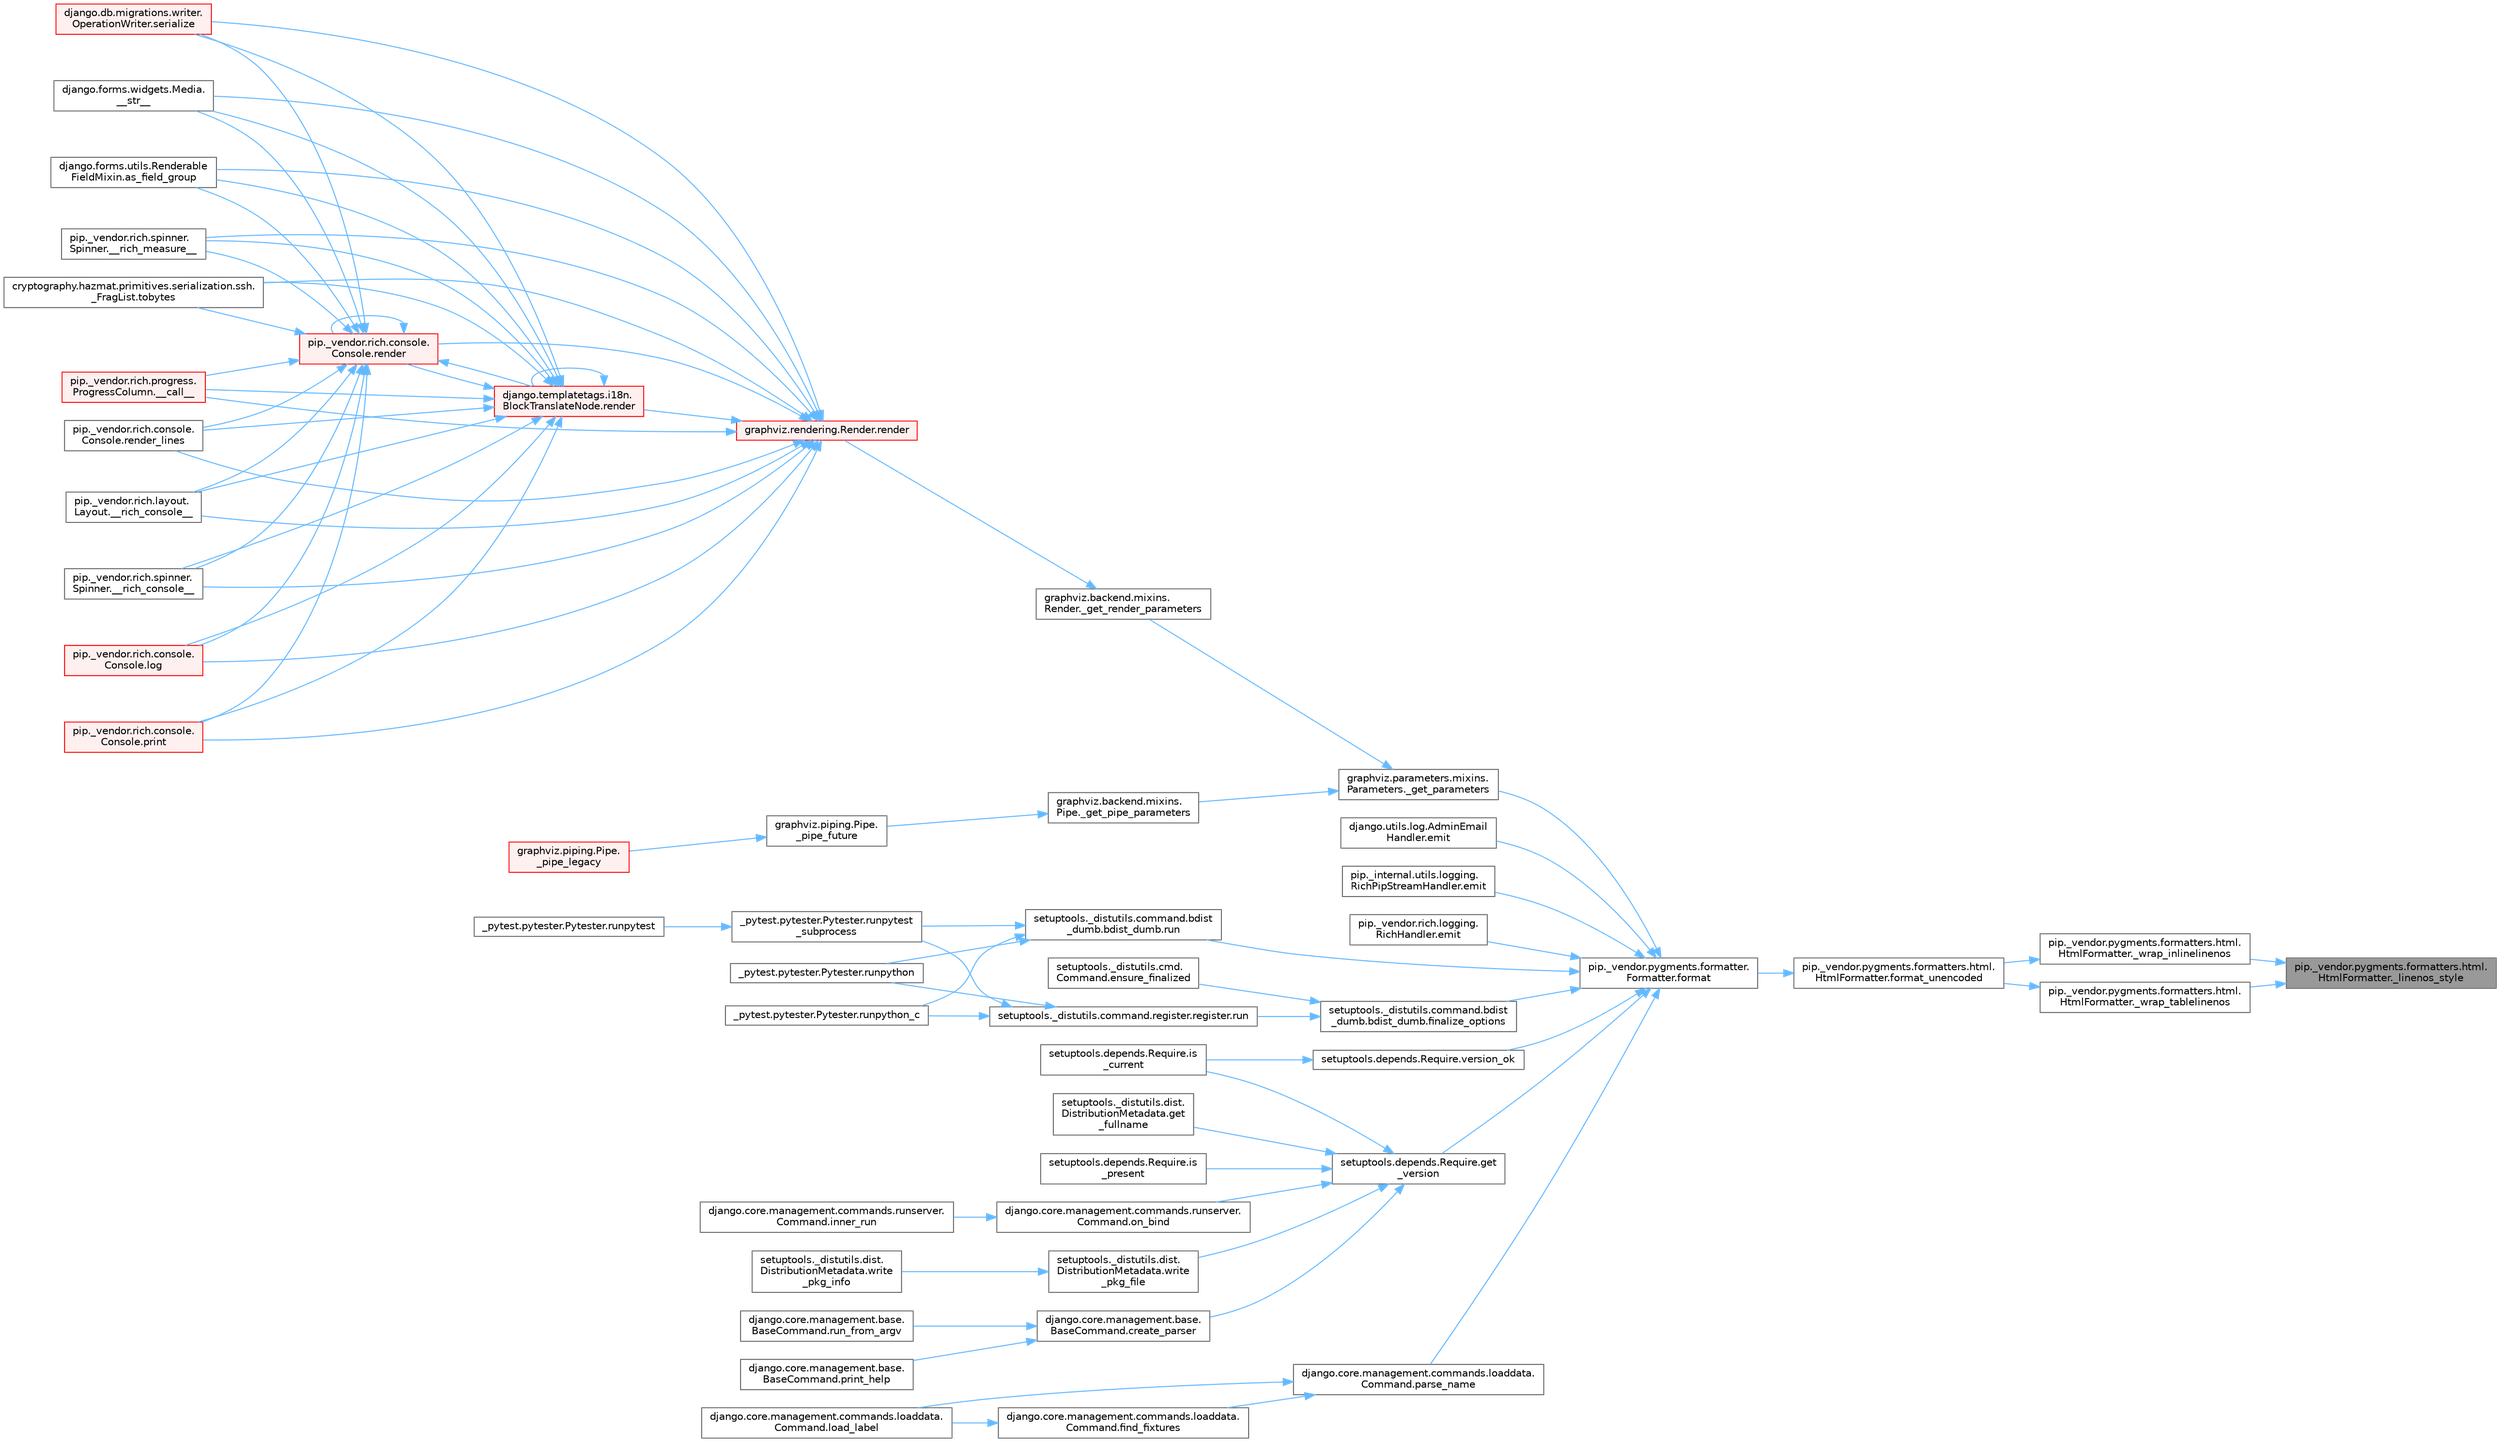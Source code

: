 digraph "pip._vendor.pygments.formatters.html.HtmlFormatter._linenos_style"
{
 // LATEX_PDF_SIZE
  bgcolor="transparent";
  edge [fontname=Helvetica,fontsize=10,labelfontname=Helvetica,labelfontsize=10];
  node [fontname=Helvetica,fontsize=10,shape=box,height=0.2,width=0.4];
  rankdir="RL";
  Node1 [id="Node000001",label="pip._vendor.pygments.formatters.html.\lHtmlFormatter._linenos_style",height=0.2,width=0.4,color="gray40", fillcolor="grey60", style="filled", fontcolor="black",tooltip=" "];
  Node1 -> Node2 [id="edge1_Node000001_Node000002",dir="back",color="steelblue1",style="solid",tooltip=" "];
  Node2 [id="Node000002",label="pip._vendor.pygments.formatters.html.\lHtmlFormatter._wrap_inlinelinenos",height=0.2,width=0.4,color="grey40", fillcolor="white", style="filled",URL="$classpip_1_1__vendor_1_1pygments_1_1formatters_1_1html_1_1_html_formatter.html#a1449da2c619269b4397761866754546e",tooltip=" "];
  Node2 -> Node3 [id="edge2_Node000002_Node000003",dir="back",color="steelblue1",style="solid",tooltip=" "];
  Node3 [id="Node000003",label="pip._vendor.pygments.formatters.html.\lHtmlFormatter.format_unencoded",height=0.2,width=0.4,color="grey40", fillcolor="white", style="filled",URL="$classpip_1_1__vendor_1_1pygments_1_1formatters_1_1html_1_1_html_formatter.html#a296a51115f9ec5f6663333a86e0df5b0",tooltip=" "];
  Node3 -> Node4 [id="edge3_Node000003_Node000004",dir="back",color="steelblue1",style="solid",tooltip=" "];
  Node4 [id="Node000004",label="pip._vendor.pygments.formatter.\lFormatter.format",height=0.2,width=0.4,color="grey40", fillcolor="white", style="filled",URL="$classpip_1_1__vendor_1_1pygments_1_1formatter_1_1_formatter.html#a11054ddaa650b704c79f1ea0500b1e1e",tooltip=" "];
  Node4 -> Node5 [id="edge4_Node000004_Node000005",dir="back",color="steelblue1",style="solid",tooltip=" "];
  Node5 [id="Node000005",label="graphviz.parameters.mixins.\lParameters._get_parameters",height=0.2,width=0.4,color="grey40", fillcolor="white", style="filled",URL="$classgraphviz_1_1parameters_1_1mixins_1_1_parameters.html#afbdb3248258e4e956d5a7a5f70e60b27",tooltip=" "];
  Node5 -> Node6 [id="edge5_Node000005_Node000006",dir="back",color="steelblue1",style="solid",tooltip=" "];
  Node6 [id="Node000006",label="graphviz.backend.mixins.\lPipe._get_pipe_parameters",height=0.2,width=0.4,color="grey40", fillcolor="white", style="filled",URL="$classgraphviz_1_1backend_1_1mixins_1_1_pipe.html#a71c9b0c3410eae1975141f6c7774a1a0",tooltip=" "];
  Node6 -> Node7 [id="edge6_Node000006_Node000007",dir="back",color="steelblue1",style="solid",tooltip=" "];
  Node7 [id="Node000007",label="graphviz.piping.Pipe.\l_pipe_future",height=0.2,width=0.4,color="grey40", fillcolor="white", style="filled",URL="$classgraphviz_1_1piping_1_1_pipe.html#af8e945601764f6c1340dc13ff7606aab",tooltip=" "];
  Node7 -> Node8 [id="edge7_Node000007_Node000008",dir="back",color="steelblue1",style="solid",tooltip=" "];
  Node8 [id="Node000008",label="graphviz.piping.Pipe.\l_pipe_legacy",height=0.2,width=0.4,color="red", fillcolor="#FFF0F0", style="filled",URL="$classgraphviz_1_1piping_1_1_pipe.html#a6632f0bdcb84b91daead31b26b79b528",tooltip=" "];
  Node5 -> Node13 [id="edge8_Node000005_Node000013",dir="back",color="steelblue1",style="solid",tooltip=" "];
  Node13 [id="Node000013",label="graphviz.backend.mixins.\lRender._get_render_parameters",height=0.2,width=0.4,color="grey40", fillcolor="white", style="filled",URL="$classgraphviz_1_1backend_1_1mixins_1_1_render.html#aedbcb99d10d2133f71d5f6671cbe257b",tooltip=" "];
  Node13 -> Node14 [id="edge9_Node000013_Node000014",dir="back",color="steelblue1",style="solid",tooltip=" "];
  Node14 [id="Node000014",label="graphviz.rendering.Render.render",height=0.2,width=0.4,color="red", fillcolor="#FFF0F0", style="filled",URL="$classgraphviz_1_1rendering_1_1_render.html#a0249d6538d64a6b59b1bed64d4636456",tooltip=" "];
  Node14 -> Node15 [id="edge10_Node000014_Node000015",dir="back",color="steelblue1",style="solid",tooltip=" "];
  Node15 [id="Node000015",label="pip._vendor.rich.progress.\lProgressColumn.__call__",height=0.2,width=0.4,color="red", fillcolor="#FFF0F0", style="filled",URL="$classpip_1_1__vendor_1_1rich_1_1progress_1_1_progress_column.html#ae0c399be74222f949edb0fa5324cf6ea",tooltip=" "];
  Node14 -> Node18 [id="edge11_Node000014_Node000018",dir="back",color="steelblue1",style="solid",tooltip=" "];
  Node18 [id="Node000018",label="pip._vendor.rich.layout.\lLayout.__rich_console__",height=0.2,width=0.4,color="grey40", fillcolor="white", style="filled",URL="$classpip_1_1__vendor_1_1rich_1_1layout_1_1_layout.html#ac39cb3d17d2b0324ee1b0dada41a3ebd",tooltip=" "];
  Node14 -> Node19 [id="edge12_Node000014_Node000019",dir="back",color="steelblue1",style="solid",tooltip=" "];
  Node19 [id="Node000019",label="pip._vendor.rich.spinner.\lSpinner.__rich_console__",height=0.2,width=0.4,color="grey40", fillcolor="white", style="filled",URL="$classpip_1_1__vendor_1_1rich_1_1spinner_1_1_spinner.html#a6883d8dced19ac48d4dfc74f776357fd",tooltip=" "];
  Node14 -> Node20 [id="edge13_Node000014_Node000020",dir="back",color="steelblue1",style="solid",tooltip=" "];
  Node20 [id="Node000020",label="pip._vendor.rich.spinner.\lSpinner.__rich_measure__",height=0.2,width=0.4,color="grey40", fillcolor="white", style="filled",URL="$classpip_1_1__vendor_1_1rich_1_1spinner_1_1_spinner.html#a89745682c823c44a31bae8e8d07869f5",tooltip=" "];
  Node14 -> Node21 [id="edge14_Node000014_Node000021",dir="back",color="steelblue1",style="solid",tooltip=" "];
  Node21 [id="Node000021",label="django.forms.widgets.Media.\l__str__",height=0.2,width=0.4,color="grey40", fillcolor="white", style="filled",URL="$classdjango_1_1forms_1_1widgets_1_1_media.html#ae1651710548a7d9f14f036d035012d21",tooltip=" "];
  Node14 -> Node22 [id="edge15_Node000014_Node000022",dir="back",color="steelblue1",style="solid",tooltip=" "];
  Node22 [id="Node000022",label="django.forms.utils.Renderable\lFieldMixin.as_field_group",height=0.2,width=0.4,color="grey40", fillcolor="white", style="filled",URL="$classdjango_1_1forms_1_1utils_1_1_renderable_field_mixin.html#a1e9a1b4f790ea694431554267fd5d74c",tooltip=" "];
  Node14 -> Node23 [id="edge16_Node000014_Node000023",dir="back",color="steelblue1",style="solid",tooltip=" "];
  Node23 [id="Node000023",label="pip._vendor.rich.console.\lConsole.log",height=0.2,width=0.4,color="red", fillcolor="#FFF0F0", style="filled",URL="$classpip_1_1__vendor_1_1rich_1_1console_1_1_console.html#af9c77e39f9413fc2b134c60cfa23b0f1",tooltip=" "];
  Node14 -> Node444 [id="edge17_Node000014_Node000444",dir="back",color="steelblue1",style="solid",tooltip=" "];
  Node444 [id="Node000444",label="pip._vendor.rich.console.\lConsole.print",height=0.2,width=0.4,color="red", fillcolor="#FFF0F0", style="filled",URL="$classpip_1_1__vendor_1_1rich_1_1console_1_1_console.html#af954370cdbb49236b597f2c11064549d",tooltip=" "];
  Node14 -> Node893 [id="edge18_Node000014_Node000893",dir="back",color="steelblue1",style="solid",tooltip=" "];
  Node893 [id="Node000893",label="django.templatetags.i18n.\lBlockTranslateNode.render",height=0.2,width=0.4,color="red", fillcolor="#FFF0F0", style="filled",URL="$classdjango_1_1templatetags_1_1i18n_1_1_block_translate_node.html#aaf05bebfd02c1c4b676387ada0357832",tooltip=" "];
  Node893 -> Node15 [id="edge19_Node000893_Node000015",dir="back",color="steelblue1",style="solid",tooltip=" "];
  Node893 -> Node18 [id="edge20_Node000893_Node000018",dir="back",color="steelblue1",style="solid",tooltip=" "];
  Node893 -> Node19 [id="edge21_Node000893_Node000019",dir="back",color="steelblue1",style="solid",tooltip=" "];
  Node893 -> Node20 [id="edge22_Node000893_Node000020",dir="back",color="steelblue1",style="solid",tooltip=" "];
  Node893 -> Node21 [id="edge23_Node000893_Node000021",dir="back",color="steelblue1",style="solid",tooltip=" "];
  Node893 -> Node22 [id="edge24_Node000893_Node000022",dir="back",color="steelblue1",style="solid",tooltip=" "];
  Node893 -> Node23 [id="edge25_Node000893_Node000023",dir="back",color="steelblue1",style="solid",tooltip=" "];
  Node893 -> Node444 [id="edge26_Node000893_Node000444",dir="back",color="steelblue1",style="solid",tooltip=" "];
  Node893 -> Node893 [id="edge27_Node000893_Node000893",dir="back",color="steelblue1",style="solid",tooltip=" "];
  Node893 -> Node894 [id="edge28_Node000893_Node000894",dir="back",color="steelblue1",style="solid",tooltip=" "];
  Node894 [id="Node000894",label="pip._vendor.rich.console.\lConsole.render",height=0.2,width=0.4,color="red", fillcolor="#FFF0F0", style="filled",URL="$classpip_1_1__vendor_1_1rich_1_1console_1_1_console.html#a9551b8254c573105adde80622393a938",tooltip=" "];
  Node894 -> Node15 [id="edge29_Node000894_Node000015",dir="back",color="steelblue1",style="solid",tooltip=" "];
  Node894 -> Node18 [id="edge30_Node000894_Node000018",dir="back",color="steelblue1",style="solid",tooltip=" "];
  Node894 -> Node19 [id="edge31_Node000894_Node000019",dir="back",color="steelblue1",style="solid",tooltip=" "];
  Node894 -> Node20 [id="edge32_Node000894_Node000020",dir="back",color="steelblue1",style="solid",tooltip=" "];
  Node894 -> Node21 [id="edge33_Node000894_Node000021",dir="back",color="steelblue1",style="solid",tooltip=" "];
  Node894 -> Node22 [id="edge34_Node000894_Node000022",dir="back",color="steelblue1",style="solid",tooltip=" "];
  Node894 -> Node23 [id="edge35_Node000894_Node000023",dir="back",color="steelblue1",style="solid",tooltip=" "];
  Node894 -> Node444 [id="edge36_Node000894_Node000444",dir="back",color="steelblue1",style="solid",tooltip=" "];
  Node894 -> Node893 [id="edge37_Node000894_Node000893",dir="back",color="steelblue1",style="solid",tooltip=" "];
  Node894 -> Node894 [id="edge38_Node000894_Node000894",dir="back",color="steelblue1",style="solid",tooltip=" "];
  Node894 -> Node895 [id="edge39_Node000894_Node000895",dir="back",color="steelblue1",style="solid",tooltip=" "];
  Node895 [id="Node000895",label="pip._vendor.rich.console.\lConsole.render_lines",height=0.2,width=0.4,color="grey40", fillcolor="white", style="filled",URL="$classpip_1_1__vendor_1_1rich_1_1console_1_1_console.html#a5818808a49db20c5bee6986425f96f14",tooltip=" "];
  Node894 -> Node896 [id="edge40_Node000894_Node000896",dir="back",color="steelblue1",style="solid",tooltip=" "];
  Node896 [id="Node000896",label="django.db.migrations.writer.\lOperationWriter.serialize",height=0.2,width=0.4,color="red", fillcolor="#FFF0F0", style="filled",URL="$classdjango_1_1db_1_1migrations_1_1writer_1_1_operation_writer.html#a866e8d13e1c54a35d74e9a6b0383b2f8",tooltip=" "];
  Node894 -> Node1255 [id="edge41_Node000894_Node001255",dir="back",color="steelblue1",style="solid",tooltip=" "];
  Node1255 [id="Node001255",label="cryptography.hazmat.primitives.serialization.ssh.\l_FragList.tobytes",height=0.2,width=0.4,color="grey40", fillcolor="white", style="filled",URL="$classcryptography_1_1hazmat_1_1primitives_1_1serialization_1_1ssh_1_1___frag_list.html#a195dd4e7c741624829a13af53fa3de38",tooltip=" "];
  Node893 -> Node895 [id="edge42_Node000893_Node000895",dir="back",color="steelblue1",style="solid",tooltip=" "];
  Node893 -> Node896 [id="edge43_Node000893_Node000896",dir="back",color="steelblue1",style="solid",tooltip=" "];
  Node893 -> Node1255 [id="edge44_Node000893_Node001255",dir="back",color="steelblue1",style="solid",tooltip=" "];
  Node14 -> Node894 [id="edge45_Node000014_Node000894",dir="back",color="steelblue1",style="solid",tooltip=" "];
  Node14 -> Node895 [id="edge46_Node000014_Node000895",dir="back",color="steelblue1",style="solid",tooltip=" "];
  Node14 -> Node896 [id="edge47_Node000014_Node000896",dir="back",color="steelblue1",style="solid",tooltip=" "];
  Node14 -> Node1255 [id="edge48_Node000014_Node001255",dir="back",color="steelblue1",style="solid",tooltip=" "];
  Node4 -> Node939 [id="edge49_Node000004_Node000939",dir="back",color="steelblue1",style="solid",tooltip=" "];
  Node939 [id="Node000939",label="django.utils.log.AdminEmail\lHandler.emit",height=0.2,width=0.4,color="grey40", fillcolor="white", style="filled",URL="$classdjango_1_1utils_1_1log_1_1_admin_email_handler.html#a11349fead71eaec84d4aff34a8deb666",tooltip=" "];
  Node4 -> Node940 [id="edge50_Node000004_Node000940",dir="back",color="steelblue1",style="solid",tooltip=" "];
  Node940 [id="Node000940",label="pip._internal.utils.logging.\lRichPipStreamHandler.emit",height=0.2,width=0.4,color="grey40", fillcolor="white", style="filled",URL="$classpip_1_1__internal_1_1utils_1_1logging_1_1_rich_pip_stream_handler.html#ad9f05ef5ca9f8e35a17f0786341ede5e",tooltip=" "];
  Node4 -> Node941 [id="edge51_Node000004_Node000941",dir="back",color="steelblue1",style="solid",tooltip=" "];
  Node941 [id="Node000941",label="pip._vendor.rich.logging.\lRichHandler.emit",height=0.2,width=0.4,color="grey40", fillcolor="white", style="filled",URL="$classpip_1_1__vendor_1_1rich_1_1logging_1_1_rich_handler.html#ab4cb212e118c85f22366e22bc4a7d0fc",tooltip=" "];
  Node4 -> Node942 [id="edge52_Node000004_Node000942",dir="back",color="steelblue1",style="solid",tooltip=" "];
  Node942 [id="Node000942",label="setuptools._distutils.command.bdist\l_dumb.bdist_dumb.finalize_options",height=0.2,width=0.4,color="grey40", fillcolor="white", style="filled",URL="$classsetuptools_1_1__distutils_1_1command_1_1bdist__dumb_1_1bdist__dumb.html#a5c59784dbb6b042d048b222bf21b617b",tooltip=" "];
  Node942 -> Node115 [id="edge53_Node000942_Node000115",dir="back",color="steelblue1",style="solid",tooltip=" "];
  Node115 [id="Node000115",label="setuptools._distutils.cmd.\lCommand.ensure_finalized",height=0.2,width=0.4,color="grey40", fillcolor="white", style="filled",URL="$classsetuptools_1_1__distutils_1_1cmd_1_1_command.html#a3d586ca13afbfed87a11872fd15515ab",tooltip=" "];
  Node942 -> Node116 [id="edge54_Node000942_Node000116",dir="back",color="steelblue1",style="solid",tooltip=" "];
  Node116 [id="Node000116",label="setuptools._distutils.command.register.register.run",height=0.2,width=0.4,color="grey40", fillcolor="white", style="filled",URL="$classsetuptools_1_1__distutils_1_1command_1_1register_1_1register.html#a2c04b126757f477c907033d7f3d0e169",tooltip=" "];
  Node116 -> Node117 [id="edge55_Node000116_Node000117",dir="back",color="steelblue1",style="solid",tooltip=" "];
  Node117 [id="Node000117",label="_pytest.pytester.Pytester.runpytest\l_subprocess",height=0.2,width=0.4,color="grey40", fillcolor="white", style="filled",URL="$class__pytest_1_1pytester_1_1_pytester.html#a59323c6d6a1469a1206f1c0b8fce99c9",tooltip=" "];
  Node117 -> Node118 [id="edge56_Node000117_Node000118",dir="back",color="steelblue1",style="solid",tooltip=" "];
  Node118 [id="Node000118",label="_pytest.pytester.Pytester.runpytest",height=0.2,width=0.4,color="grey40", fillcolor="white", style="filled",URL="$class__pytest_1_1pytester_1_1_pytester.html#a2765db48ffe1b8853581d711ff43a87b",tooltip=" "];
  Node116 -> Node119 [id="edge57_Node000116_Node000119",dir="back",color="steelblue1",style="solid",tooltip=" "];
  Node119 [id="Node000119",label="_pytest.pytester.Pytester.runpython",height=0.2,width=0.4,color="grey40", fillcolor="white", style="filled",URL="$class__pytest_1_1pytester_1_1_pytester.html#a4e0c539507f15fd333cf618faf9687ef",tooltip=" "];
  Node116 -> Node120 [id="edge58_Node000116_Node000120",dir="back",color="steelblue1",style="solid",tooltip=" "];
  Node120 [id="Node000120",label="_pytest.pytester.Pytester.runpython_c",height=0.2,width=0.4,color="grey40", fillcolor="white", style="filled",URL="$class__pytest_1_1pytester_1_1_pytester.html#aea789acfe206d9c40d9a6bf54a337f2a",tooltip=" "];
  Node4 -> Node943 [id="edge59_Node000004_Node000943",dir="back",color="steelblue1",style="solid",tooltip=" "];
  Node943 [id="Node000943",label="setuptools.depends.Require.get\l_version",height=0.2,width=0.4,color="grey40", fillcolor="white", style="filled",URL="$classsetuptools_1_1depends_1_1_require.html#a4046ad4155f80d85057e4ccd6a41dc00",tooltip=" "];
  Node943 -> Node944 [id="edge60_Node000943_Node000944",dir="back",color="steelblue1",style="solid",tooltip=" "];
  Node944 [id="Node000944",label="django.core.management.base.\lBaseCommand.create_parser",height=0.2,width=0.4,color="grey40", fillcolor="white", style="filled",URL="$classdjango_1_1core_1_1management_1_1base_1_1_base_command.html#ae878e488f18d67acf1037a7e2db5b478",tooltip=" "];
  Node944 -> Node945 [id="edge61_Node000944_Node000945",dir="back",color="steelblue1",style="solid",tooltip=" "];
  Node945 [id="Node000945",label="django.core.management.base.\lBaseCommand.print_help",height=0.2,width=0.4,color="grey40", fillcolor="white", style="filled",URL="$classdjango_1_1core_1_1management_1_1base_1_1_base_command.html#a9f81b6c52db3a2b0a123ca7bdd0ee819",tooltip=" "];
  Node944 -> Node349 [id="edge62_Node000944_Node000349",dir="back",color="steelblue1",style="solid",tooltip=" "];
  Node349 [id="Node000349",label="django.core.management.base.\lBaseCommand.run_from_argv",height=0.2,width=0.4,color="grey40", fillcolor="white", style="filled",URL="$classdjango_1_1core_1_1management_1_1base_1_1_base_command.html#a6c1cc5fc9ec35d268e45ebaadd2ac4a7",tooltip=" "];
  Node943 -> Node946 [id="edge63_Node000943_Node000946",dir="back",color="steelblue1",style="solid",tooltip=" "];
  Node946 [id="Node000946",label="setuptools._distutils.dist.\lDistributionMetadata.get\l_fullname",height=0.2,width=0.4,color="grey40", fillcolor="white", style="filled",URL="$classsetuptools_1_1__distutils_1_1dist_1_1_distribution_metadata.html#ab7420b68c460cd9eb85694a8be6ee524",tooltip=" "];
  Node943 -> Node947 [id="edge64_Node000943_Node000947",dir="back",color="steelblue1",style="solid",tooltip=" "];
  Node947 [id="Node000947",label="setuptools.depends.Require.is\l_current",height=0.2,width=0.4,color="grey40", fillcolor="white", style="filled",URL="$classsetuptools_1_1depends_1_1_require.html#a81f55cdf6880a438b636542f06b9485a",tooltip=" "];
  Node943 -> Node948 [id="edge65_Node000943_Node000948",dir="back",color="steelblue1",style="solid",tooltip=" "];
  Node948 [id="Node000948",label="setuptools.depends.Require.is\l_present",height=0.2,width=0.4,color="grey40", fillcolor="white", style="filled",URL="$classsetuptools_1_1depends_1_1_require.html#a3ab4975a6b46661ed70950dae37ed79c",tooltip=" "];
  Node943 -> Node949 [id="edge66_Node000943_Node000949",dir="back",color="steelblue1",style="solid",tooltip=" "];
  Node949 [id="Node000949",label="django.core.management.commands.runserver.\lCommand.on_bind",height=0.2,width=0.4,color="grey40", fillcolor="white", style="filled",URL="$classdjango_1_1core_1_1management_1_1commands_1_1runserver_1_1_command.html#a9be890479e656b71da83b03cd9adc584",tooltip=" "];
  Node949 -> Node950 [id="edge67_Node000949_Node000950",dir="back",color="steelblue1",style="solid",tooltip=" "];
  Node950 [id="Node000950",label="django.core.management.commands.runserver.\lCommand.inner_run",height=0.2,width=0.4,color="grey40", fillcolor="white", style="filled",URL="$classdjango_1_1core_1_1management_1_1commands_1_1runserver_1_1_command.html#acfb4f8a23c7de4b2d14ba1acbe99e76c",tooltip=" "];
  Node943 -> Node643 [id="edge68_Node000943_Node000643",dir="back",color="steelblue1",style="solid",tooltip=" "];
  Node643 [id="Node000643",label="setuptools._distutils.dist.\lDistributionMetadata.write\l_pkg_file",height=0.2,width=0.4,color="grey40", fillcolor="white", style="filled",URL="$classsetuptools_1_1__distutils_1_1dist_1_1_distribution_metadata.html#a2a55009e9d487a82234459fb242f4be0",tooltip=" "];
  Node643 -> Node644 [id="edge69_Node000643_Node000644",dir="back",color="steelblue1",style="solid",tooltip=" "];
  Node644 [id="Node000644",label="setuptools._distutils.dist.\lDistributionMetadata.write\l_pkg_info",height=0.2,width=0.4,color="grey40", fillcolor="white", style="filled",URL="$classsetuptools_1_1__distutils_1_1dist_1_1_distribution_metadata.html#a0f62394989fd40fc4215cb7e4250fcfb",tooltip=" "];
  Node4 -> Node951 [id="edge70_Node000004_Node000951",dir="back",color="steelblue1",style="solid",tooltip=" "];
  Node951 [id="Node000951",label="django.core.management.commands.loaddata.\lCommand.parse_name",height=0.2,width=0.4,color="grey40", fillcolor="white", style="filled",URL="$classdjango_1_1core_1_1management_1_1commands_1_1loaddata_1_1_command.html#aac6fd16700a70d972d7cafd0bcf5d5aa",tooltip=" "];
  Node951 -> Node952 [id="edge71_Node000951_Node000952",dir="back",color="steelblue1",style="solid",tooltip=" "];
  Node952 [id="Node000952",label="django.core.management.commands.loaddata.\lCommand.find_fixtures",height=0.2,width=0.4,color="grey40", fillcolor="white", style="filled",URL="$classdjango_1_1core_1_1management_1_1commands_1_1loaddata_1_1_command.html#ae13127621bcc44cf1fdc0029ed204022",tooltip=" "];
  Node952 -> Node953 [id="edge72_Node000952_Node000953",dir="back",color="steelblue1",style="solid",tooltip=" "];
  Node953 [id="Node000953",label="django.core.management.commands.loaddata.\lCommand.load_label",height=0.2,width=0.4,color="grey40", fillcolor="white", style="filled",URL="$classdjango_1_1core_1_1management_1_1commands_1_1loaddata_1_1_command.html#a94197296f84aacd90df47924a21709f7",tooltip=" "];
  Node951 -> Node953 [id="edge73_Node000951_Node000953",dir="back",color="steelblue1",style="solid",tooltip=" "];
  Node4 -> Node954 [id="edge74_Node000004_Node000954",dir="back",color="steelblue1",style="solid",tooltip=" "];
  Node954 [id="Node000954",label="setuptools._distutils.command.bdist\l_dumb.bdist_dumb.run",height=0.2,width=0.4,color="grey40", fillcolor="white", style="filled",URL="$classsetuptools_1_1__distutils_1_1command_1_1bdist__dumb_1_1bdist__dumb.html#a1ddf2b2f2332fed447e1f22a0cf6e129",tooltip=" "];
  Node954 -> Node117 [id="edge75_Node000954_Node000117",dir="back",color="steelblue1",style="solid",tooltip=" "];
  Node954 -> Node119 [id="edge76_Node000954_Node000119",dir="back",color="steelblue1",style="solid",tooltip=" "];
  Node954 -> Node120 [id="edge77_Node000954_Node000120",dir="back",color="steelblue1",style="solid",tooltip=" "];
  Node4 -> Node955 [id="edge78_Node000004_Node000955",dir="back",color="steelblue1",style="solid",tooltip=" "];
  Node955 [id="Node000955",label="setuptools.depends.Require.version_ok",height=0.2,width=0.4,color="grey40", fillcolor="white", style="filled",URL="$classsetuptools_1_1depends_1_1_require.html#ac295f5deb6934eda74031b692cdd1678",tooltip=" "];
  Node955 -> Node947 [id="edge79_Node000955_Node000947",dir="back",color="steelblue1",style="solid",tooltip=" "];
  Node1 -> Node1616 [id="edge80_Node000001_Node001616",dir="back",color="steelblue1",style="solid",tooltip=" "];
  Node1616 [id="Node001616",label="pip._vendor.pygments.formatters.html.\lHtmlFormatter._wrap_tablelinenos",height=0.2,width=0.4,color="grey40", fillcolor="white", style="filled",URL="$classpip_1_1__vendor_1_1pygments_1_1formatters_1_1html_1_1_html_formatter.html#ab8adb97a125058b7f834745a37ac7662",tooltip=" "];
  Node1616 -> Node3 [id="edge81_Node001616_Node000003",dir="back",color="steelblue1",style="solid",tooltip=" "];
}
